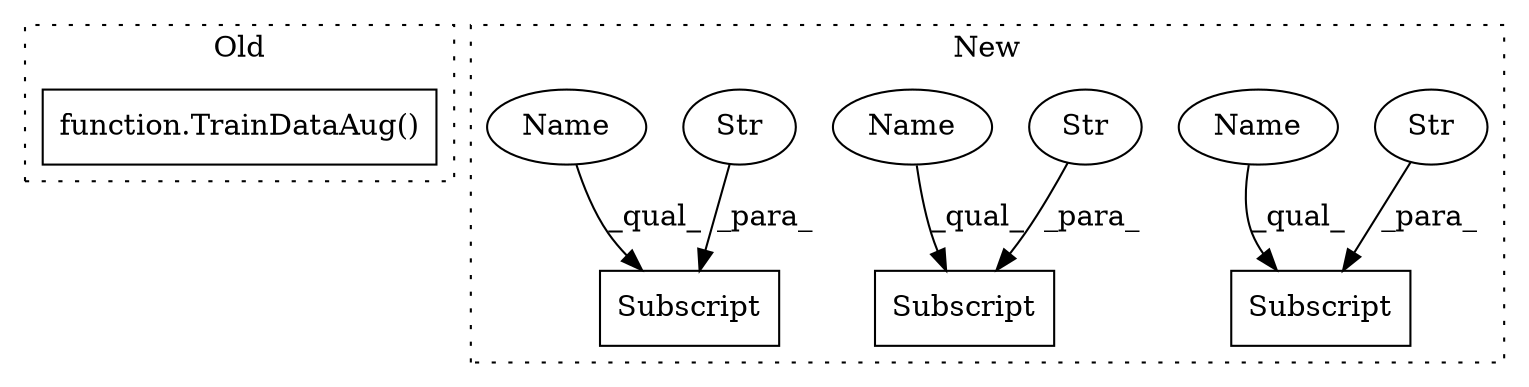 digraph G {
subgraph cluster0 {
1 [label="function.TrainDataAug()" a="75" s="5411,5442" l="13,1" shape="box"];
label = "Old";
style="dotted";
}
subgraph cluster1 {
2 [label="Subscript" a="63" s="8508,0" l="17,0" shape="box"];
3 [label="Str" a="66" s="8512" l="12" shape="ellipse"];
4 [label="Subscript" a="63" s="9580,0" l="15,0" shape="box"];
5 [label="Str" a="66" s="9584" l="10" shape="ellipse"];
6 [label="Subscript" a="63" s="8250,0" l="17,0" shape="box"];
7 [label="Str" a="66" s="8254" l="12" shape="ellipse"];
8 [label="Name" a="87" s="8250" l="3" shape="ellipse"];
9 [label="Name" a="87" s="9580" l="3" shape="ellipse"];
10 [label="Name" a="87" s="8508" l="3" shape="ellipse"];
label = "New";
style="dotted";
}
3 -> 2 [label="_para_"];
5 -> 4 [label="_para_"];
7 -> 6 [label="_para_"];
8 -> 6 [label="_qual_"];
9 -> 4 [label="_qual_"];
10 -> 2 [label="_qual_"];
}